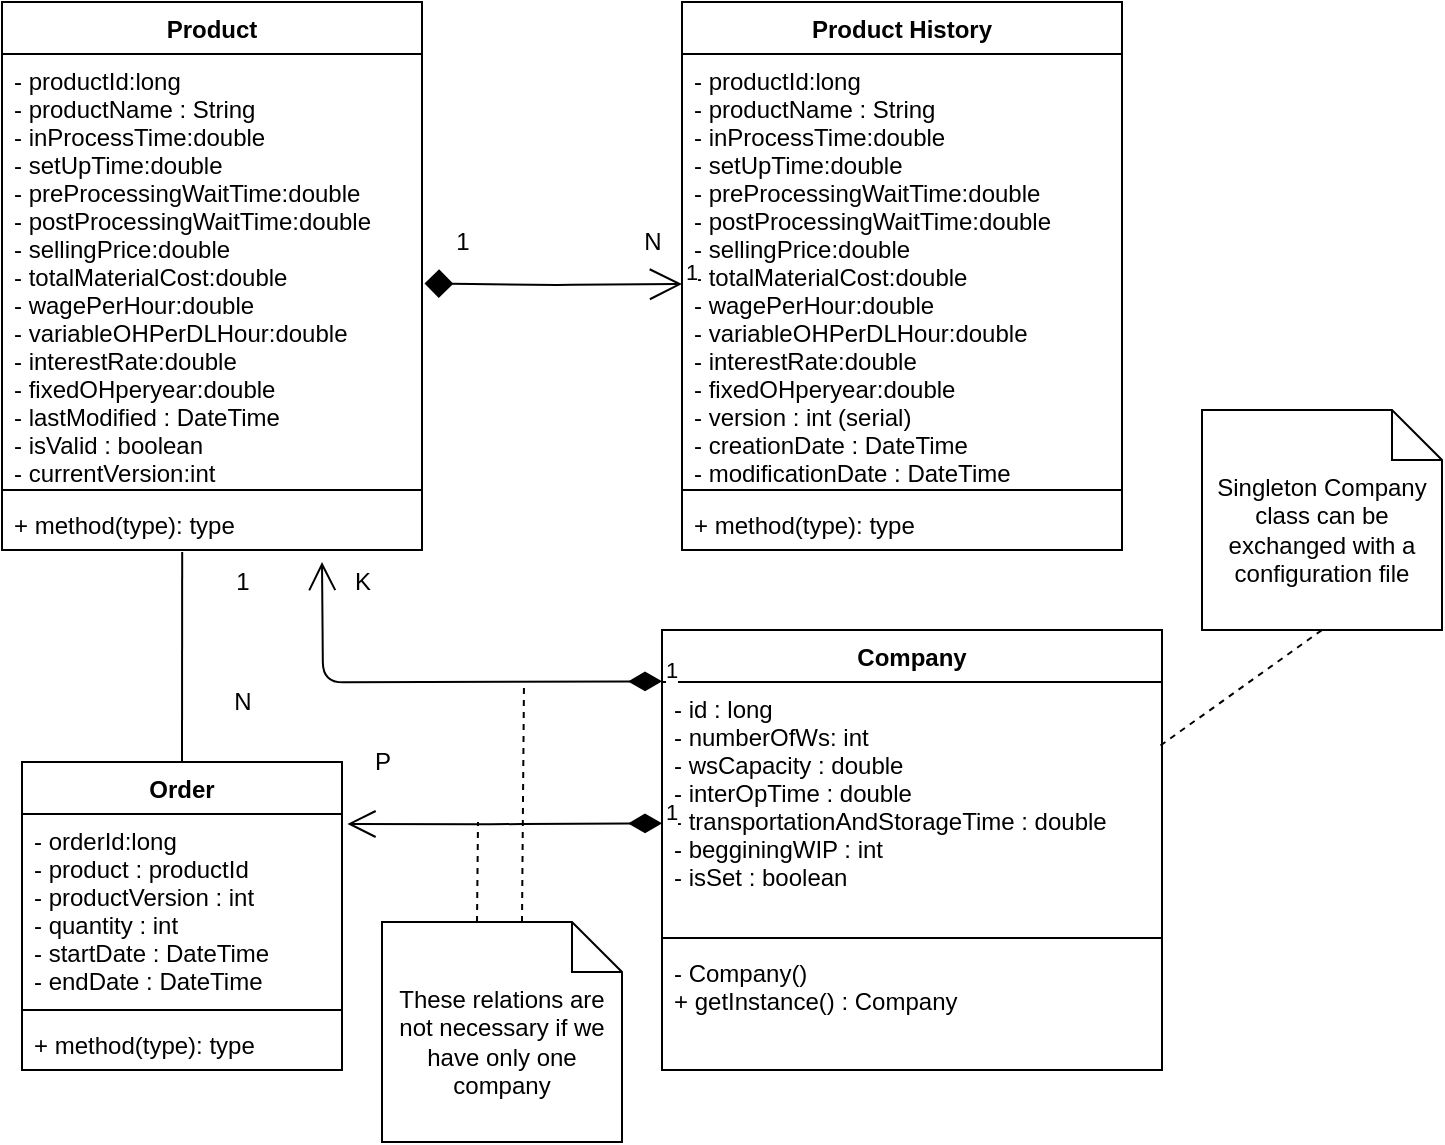 <mxfile version="15.0.3" type="device"><diagram id="Y9nRnA3xer6Boc-Tkz3k" name="Page-1"><mxGraphModel dx="1038" dy="547" grid="1" gridSize="10" guides="1" tooltips="1" connect="1" arrows="1" fold="1" page="1" pageScale="1" pageWidth="850" pageHeight="1100" math="0" shadow="0"><root><mxCell id="0"/><mxCell id="1" parent="0"/><mxCell id="Ink3XGo-pHiuevXjDo-j-1" value="Product" style="swimlane;fontStyle=1;align=center;verticalAlign=top;childLayout=stackLayout;horizontal=1;startSize=26;horizontalStack=0;resizeParent=1;resizeParentMax=0;resizeLast=0;collapsible=1;marginBottom=0;" parent="1" vertex="1"><mxGeometry x="110" y="20" width="210" height="274" as="geometry"/></mxCell><mxCell id="Ink3XGo-pHiuevXjDo-j-2" value="- productId:long&#10;- productName : String&#10;- inProcessTime:double&#10;- setUpTime:double&#10;- preProcessingWaitTime:double&#10;- postProcessingWaitTime:double&#10;- sellingPrice:double&#10;- totalMaterialCost:double&#10;- wagePerHour:double&#10;- variableOHPerDLHour:double&#10;- interestRate:double&#10;- fixedOHperyear:double&#10;- lastModified : DateTime&#10;- isValid : boolean&#10;- currentVersion:int&#10;" style="text;strokeColor=none;fillColor=none;align=left;verticalAlign=top;spacingLeft=4;spacingRight=4;overflow=hidden;rotatable=0;points=[[0,0.5],[1,0.5]];portConstraint=eastwest;" parent="Ink3XGo-pHiuevXjDo-j-1" vertex="1"><mxGeometry y="26" width="210" height="214" as="geometry"/></mxCell><mxCell id="Ink3XGo-pHiuevXjDo-j-3" value="" style="line;strokeWidth=1;fillColor=none;align=left;verticalAlign=middle;spacingTop=-1;spacingLeft=3;spacingRight=3;rotatable=0;labelPosition=right;points=[];portConstraint=eastwest;" parent="Ink3XGo-pHiuevXjDo-j-1" vertex="1"><mxGeometry y="240" width="210" height="8" as="geometry"/></mxCell><mxCell id="Ink3XGo-pHiuevXjDo-j-4" value="+ method(type): type" style="text;strokeColor=none;fillColor=none;align=left;verticalAlign=top;spacingLeft=4;spacingRight=4;overflow=hidden;rotatable=0;points=[[0,0.5],[1,0.5]];portConstraint=eastwest;" parent="Ink3XGo-pHiuevXjDo-j-1" vertex="1"><mxGeometry y="248" width="210" height="26" as="geometry"/></mxCell><mxCell id="Ink3XGo-pHiuevXjDo-j-5" value="Product History" style="swimlane;fontStyle=1;align=center;verticalAlign=top;childLayout=stackLayout;horizontal=1;startSize=26;horizontalStack=0;resizeParent=1;resizeParentMax=0;resizeLast=0;collapsible=1;marginBottom=0;" parent="1" vertex="1"><mxGeometry x="450" y="20" width="220" height="274" as="geometry"/></mxCell><mxCell id="Ink3XGo-pHiuevXjDo-j-6" value="- productId:long&#10;- productName : String&#10;- inProcessTime:double&#10;- setUpTime:double&#10;- preProcessingWaitTime:double&#10;- postProcessingWaitTime:double&#10;- sellingPrice:double&#10;- totalMaterialCost:double&#10;- wagePerHour:double&#10;- variableOHPerDLHour:double&#10;- interestRate:double&#10;- fixedOHperyear:double&#10;- version : int (serial)&#10;- creationDate : DateTime&#10;- modificationDate : DateTime&#10;" style="text;strokeColor=none;fillColor=none;align=left;verticalAlign=top;spacingLeft=4;spacingRight=4;overflow=hidden;rotatable=0;points=[[0,0.5],[1,0.5]];portConstraint=eastwest;" parent="Ink3XGo-pHiuevXjDo-j-5" vertex="1"><mxGeometry y="26" width="220" height="214" as="geometry"/></mxCell><mxCell id="Ink3XGo-pHiuevXjDo-j-7" value="" style="line;strokeWidth=1;fillColor=none;align=left;verticalAlign=middle;spacingTop=-1;spacingLeft=3;spacingRight=3;rotatable=0;labelPosition=right;points=[];portConstraint=eastwest;" parent="Ink3XGo-pHiuevXjDo-j-5" vertex="1"><mxGeometry y="240" width="220" height="8" as="geometry"/></mxCell><mxCell id="Ink3XGo-pHiuevXjDo-j-8" value="+ method(type): type" style="text;strokeColor=none;fillColor=none;align=left;verticalAlign=top;spacingLeft=4;spacingRight=4;overflow=hidden;rotatable=0;points=[[0,0.5],[1,0.5]];portConstraint=eastwest;" parent="Ink3XGo-pHiuevXjDo-j-5" vertex="1"><mxGeometry y="248" width="220" height="26" as="geometry"/></mxCell><mxCell id="Ink3XGo-pHiuevXjDo-j-11" value="N" style="text;html=1;align=center;verticalAlign=middle;resizable=0;points=[];autosize=1;strokeColor=none;" parent="1" vertex="1"><mxGeometry x="425" y="130" width="20" height="20" as="geometry"/></mxCell><mxCell id="Ink3XGo-pHiuevXjDo-j-12" value="Order" style="swimlane;fontStyle=1;align=center;verticalAlign=top;childLayout=stackLayout;horizontal=1;startSize=26;horizontalStack=0;resizeParent=1;resizeParentMax=0;resizeLast=0;collapsible=1;marginBottom=0;" parent="1" vertex="1"><mxGeometry x="120" y="400" width="160" height="154" as="geometry"/></mxCell><mxCell id="Ink3XGo-pHiuevXjDo-j-13" value="- orderId:long&#10;- product : productId&#10;- productVersion : int&#10;- quantity : int&#10;- startDate : DateTime&#10;- endDate : DateTime" style="text;strokeColor=none;fillColor=none;align=left;verticalAlign=top;spacingLeft=4;spacingRight=4;overflow=hidden;rotatable=0;points=[[0,0.5],[1,0.5]];portConstraint=eastwest;" parent="Ink3XGo-pHiuevXjDo-j-12" vertex="1"><mxGeometry y="26" width="160" height="94" as="geometry"/></mxCell><mxCell id="Ink3XGo-pHiuevXjDo-j-14" value="" style="line;strokeWidth=1;fillColor=none;align=left;verticalAlign=middle;spacingTop=-1;spacingLeft=3;spacingRight=3;rotatable=0;labelPosition=right;points=[];portConstraint=eastwest;" parent="Ink3XGo-pHiuevXjDo-j-12" vertex="1"><mxGeometry y="120" width="160" height="8" as="geometry"/></mxCell><mxCell id="Ink3XGo-pHiuevXjDo-j-15" value="+ method(type): type" style="text;strokeColor=none;fillColor=none;align=left;verticalAlign=top;spacingLeft=4;spacingRight=4;overflow=hidden;rotatable=0;points=[[0,0.5],[1,0.5]];portConstraint=eastwest;" parent="Ink3XGo-pHiuevXjDo-j-12" vertex="1"><mxGeometry y="128" width="160" height="26" as="geometry"/></mxCell><mxCell id="Ink3XGo-pHiuevXjDo-j-16" value="" style="endArrow=none;html=1;entryX=0.429;entryY=1.038;entryDx=0;entryDy=0;entryPerimeter=0;exitX=0.5;exitY=0;exitDx=0;exitDy=0;" parent="1" source="Ink3XGo-pHiuevXjDo-j-12" target="Ink3XGo-pHiuevXjDo-j-4" edge="1"><mxGeometry width="50" height="50" relative="1" as="geometry"><mxPoint x="400" y="410" as="sourcePoint"/><mxPoint x="450" y="360" as="targetPoint"/></mxGeometry></mxCell><mxCell id="Ink3XGo-pHiuevXjDo-j-17" value="1" style="text;html=1;align=center;verticalAlign=middle;resizable=0;points=[];autosize=1;strokeColor=none;" parent="1" vertex="1"><mxGeometry x="220" y="300" width="20" height="20" as="geometry"/></mxCell><mxCell id="Ink3XGo-pHiuevXjDo-j-18" value="N" style="text;html=1;align=center;verticalAlign=middle;resizable=0;points=[];autosize=1;strokeColor=none;" parent="1" vertex="1"><mxGeometry x="220" y="360" width="20" height="20" as="geometry"/></mxCell><mxCell id="Ink3XGo-pHiuevXjDo-j-19" value="Company" style="swimlane;fontStyle=1;align=center;verticalAlign=top;childLayout=stackLayout;horizontal=1;startSize=26;horizontalStack=0;resizeParent=1;resizeParentMax=0;resizeLast=0;collapsible=1;marginBottom=0;" parent="1" vertex="1"><mxGeometry x="440" y="334" width="250" height="220" as="geometry"/></mxCell><mxCell id="Ink3XGo-pHiuevXjDo-j-20" value="- id : long&#10;- numberOfWs: int&#10;- wsCapacity : double&#10;- interOpTime : double&#10;- transportationAndStorageTime : double&#10;- begginingWIP : int&#10;- isSet : boolean" style="text;strokeColor=none;fillColor=none;align=left;verticalAlign=top;spacingLeft=4;spacingRight=4;overflow=hidden;rotatable=0;points=[[0,0.5],[1,0.5]];portConstraint=eastwest;" parent="Ink3XGo-pHiuevXjDo-j-19" vertex="1"><mxGeometry y="26" width="250" height="124" as="geometry"/></mxCell><mxCell id="Ink3XGo-pHiuevXjDo-j-21" value="" style="line;strokeWidth=1;fillColor=none;align=left;verticalAlign=middle;spacingTop=-1;spacingLeft=3;spacingRight=3;rotatable=0;labelPosition=right;points=[];portConstraint=eastwest;" parent="Ink3XGo-pHiuevXjDo-j-19" vertex="1"><mxGeometry y="150" width="250" height="8" as="geometry"/></mxCell><mxCell id="Ink3XGo-pHiuevXjDo-j-22" value="- Company()&#10;+ getInstance() : Company" style="text;strokeColor=none;fillColor=none;align=left;verticalAlign=top;spacingLeft=4;spacingRight=4;overflow=hidden;rotatable=0;points=[[0,0.5],[1,0.5]];portConstraint=eastwest;" parent="Ink3XGo-pHiuevXjDo-j-19" vertex="1"><mxGeometry y="158" width="250" height="62" as="geometry"/></mxCell><mxCell id="Ink3XGo-pHiuevXjDo-j-25" value="1" style="endArrow=diamond;html=1;endSize=12;startArrow=open;startSize=14;startFill=0;edgeStyle=orthogonalEdgeStyle;align=left;verticalAlign=bottom;entryX=1.006;entryY=0.536;entryDx=0;entryDy=0;entryPerimeter=0;endFill=1;" parent="1" target="Ink3XGo-pHiuevXjDo-j-2" edge="1"><mxGeometry x="-1" y="3" relative="1" as="geometry"><mxPoint x="450" y="161" as="sourcePoint"/><mxPoint x="510" y="270" as="targetPoint"/></mxGeometry></mxCell><mxCell id="Ink3XGo-pHiuevXjDo-j-27" value="1" style="endArrow=open;html=1;endSize=12;startArrow=diamondThin;startSize=14;startFill=1;edgeStyle=orthogonalEdgeStyle;align=left;verticalAlign=bottom;entryX=1.017;entryY=0.053;entryDx=0;entryDy=0;entryPerimeter=0;exitX=-0.022;exitY=0.539;exitDx=0;exitDy=0;exitPerimeter=0;" parent="1" target="Ink3XGo-pHiuevXjDo-j-13" edge="1"><mxGeometry x="-1" y="3" relative="1" as="geometry"><mxPoint x="440.0" y="430.646" as="sourcePoint"/><mxPoint x="316.1" y="430.004" as="targetPoint"/></mxGeometry></mxCell><mxCell id="Ink3XGo-pHiuevXjDo-j-29" value="P" style="text;html=1;align=center;verticalAlign=middle;resizable=0;points=[];autosize=1;strokeColor=none;" parent="1" vertex="1"><mxGeometry x="290" y="390" width="20" height="20" as="geometry"/></mxCell><mxCell id="Ink3XGo-pHiuevXjDo-j-30" value="1" style="endArrow=open;html=1;endSize=12;startArrow=diamondThin;startSize=14;startFill=1;edgeStyle=orthogonalEdgeStyle;align=left;verticalAlign=bottom;exitX=-0.022;exitY=0.539;exitDx=0;exitDy=0;exitPerimeter=0;" parent="1" edge="1"><mxGeometry x="-1" y="3" relative="1" as="geometry"><mxPoint x="440" y="359.666" as="sourcePoint"/><mxPoint x="270" y="300" as="targetPoint"/></mxGeometry></mxCell><mxCell id="Ink3XGo-pHiuevXjDo-j-31" value="K" style="text;html=1;align=center;verticalAlign=middle;resizable=0;points=[];autosize=1;strokeColor=none;" parent="1" vertex="1"><mxGeometry x="280" y="300" width="20" height="20" as="geometry"/></mxCell><mxCell id="Q_dzv_MS8hKCyk6zH1K--1" value="These relations are not necessary if we have only one company" style="shape=note2;boundedLbl=1;whiteSpace=wrap;html=1;size=25;verticalAlign=top;align=center;" parent="1" vertex="1"><mxGeometry x="300" y="480" width="120" height="110" as="geometry"/></mxCell><mxCell id="Q_dzv_MS8hKCyk6zH1K--2" value="" style="endArrow=none;html=1;exitX=0;exitY=0;exitDx=47.5;exitDy=0;exitPerimeter=0;dashed=1;" parent="1" source="Q_dzv_MS8hKCyk6zH1K--1" edge="1"><mxGeometry width="50" height="50" relative="1" as="geometry"><mxPoint x="400" y="460" as="sourcePoint"/><mxPoint x="348" y="430" as="targetPoint"/></mxGeometry></mxCell><mxCell id="Q_dzv_MS8hKCyk6zH1K--3" value="" style="endArrow=none;html=1;exitX=0;exitY=0;exitDx=47.5;exitDy=0;exitPerimeter=0;dashed=1;" parent="1" edge="1"><mxGeometry width="50" height="50" relative="1" as="geometry"><mxPoint x="370" y="480" as="sourcePoint"/><mxPoint x="371" y="360" as="targetPoint"/></mxGeometry></mxCell><mxCell id="Q_dzv_MS8hKCyk6zH1K--4" value="Singleton Company class can be exchanged with a configuration file" style="shape=note2;boundedLbl=1;whiteSpace=wrap;html=1;size=25;verticalAlign=top;align=center;" parent="1" vertex="1"><mxGeometry x="710" y="224" width="120" height="110" as="geometry"/></mxCell><mxCell id="Q_dzv_MS8hKCyk6zH1K--5" value="" style="endArrow=none;dashed=1;html=1;strokeWidth=1;exitX=0.997;exitY=0.256;exitDx=0;exitDy=0;exitPerimeter=0;entryX=0.5;entryY=1;entryDx=0;entryDy=0;entryPerimeter=0;" parent="1" source="Ink3XGo-pHiuevXjDo-j-20" target="Q_dzv_MS8hKCyk6zH1K--4" edge="1"><mxGeometry width="50" height="50" relative="1" as="geometry"><mxPoint x="660" y="380" as="sourcePoint"/><mxPoint x="710" y="330" as="targetPoint"/></mxGeometry></mxCell><mxCell id="Q_dzv_MS8hKCyk6zH1K--6" value="1" style="text;html=1;align=center;verticalAlign=middle;resizable=0;points=[];autosize=1;strokeColor=none;" parent="1" vertex="1"><mxGeometry x="330" y="130" width="20" height="20" as="geometry"/></mxCell></root></mxGraphModel></diagram></mxfile>
